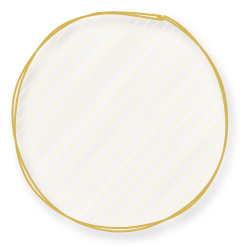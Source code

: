 <mxfile version="13.7.5" type="github"><diagram id="fe1DO847DdNK8GuunS8J" name="Page-1"><mxGraphModel dx="2066" dy="1105" grid="1" gridSize="10" guides="1" tooltips="1" connect="1" arrows="1" fold="1" page="1" pageScale="1" pageWidth="827" pageHeight="1169" math="0" shadow="0"><root><mxCell id="0"/><mxCell id="1" parent="0"/><mxCell id="T8jFlyuu3MLish6YGXB5-3" value="" style="ellipse;whiteSpace=wrap;html=1;aspect=fixed;shadow=1;glass=1;sketch=1;fillColor=#fff2cc;strokeColor=#d6b656;" vertex="1" parent="1"><mxGeometry x="430" y="50" width="110" height="110" as="geometry"/></mxCell></root></mxGraphModel></diagram></mxfile>